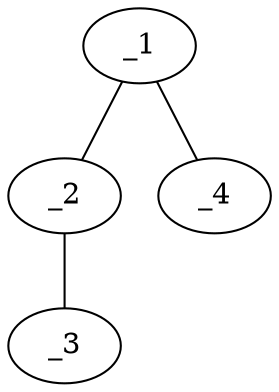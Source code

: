 graph obj91_60 {
	_1	 [dim=64,
		histo1="0.993451",
		histo10=0,
		histo11=0,
		histo12=0,
		histo13=0,
		histo14=0,
		histo15=0,
		histo16=0,
		histo17=0,
		histo18="9.22339e-05",
		histo19=0,
		histo2="0.00359712",
		histo20=0,
		histo21=0,
		histo22="0.000368936",
		histo23="0.00147574",
		histo24=0,
		histo25=0,
		histo26=0,
		histo27="9.22339e-05",
		histo28=0,
		histo29=0,
		histo3=0,
		histo30=0,
		histo31=0,
		histo32=0,
		histo33=0,
		histo34=0,
		histo35=0,
		histo36=0,
		histo37=0,
		histo38=0,
		histo39=0,
		histo4=0,
		histo40=0,
		histo41=0,
		histo42=0,
		histo43=0,
		histo44=0,
		histo45=0,
		histo46=0,
		histo47=0,
		histo48=0,
		histo49=0,
		histo5=0,
		histo50=0,
		histo51=0,
		histo52=0,
		histo53=0,
		histo54=0,
		histo55=0,
		histo56=0,
		histo57=0,
		histo58=0,
		histo59=0,
		histo6="0.000922339",
		histo60=0,
		histo61=0,
		histo62=0,
		histo63=0,
		histo64=0,
		histo7=0,
		histo8=0,
		histo9=0];
	_2	 [dim=64,
		histo1="0.203608",
		histo10=0,
		histo11="0.00472509",
		histo12="0.00515464",
		histo13=0,
		histo14=0,
		histo15=0,
		histo16=0,
		histo17=0,
		histo18=0,
		histo19=0,
		histo2="0.304983",
		histo20=0,
		histo21=0,
		histo22="0.00214777",
		histo23="0.0532646",
		histo24="0.0356529",
		histo25=0,
		histo26=0,
		histo27="0.00558419",
		histo28="0.0300687",
		histo29=0,
		histo3="0.00343643",
		histo30=0,
		histo31=0,
		histo32=0,
		histo33=0,
		histo34=0,
		histo35=0,
		histo36=0,
		histo37=0,
		histo38=0,
		histo39=0,
		histo4=0,
		histo40=0,
		histo41=0,
		histo42=0,
		histo43=0,
		histo44="0.00171821",
		histo45=0,
		histo46=0,
		histo47=0,
		histo48=0,
		histo49=0,
		histo5=0,
		histo50=0,
		histo51=0,
		histo52=0,
		histo53=0,
		histo54=0,
		histo55=0,
		histo56=0,
		histo57=0,
		histo58=0,
		histo59=0,
		histo6="0.190292",
		histo60=0,
		histo61=0,
		histo62=0,
		histo63=0,
		histo64=0,
		histo7="0.133591",
		histo8="0.0257732",
		histo9=0];
	_1 -- _2	 [boundary=400];
	_4	 [dim=64,
		histo1="0.000819001",
		histo10=0,
		histo11=0,
		histo12=0,
		histo13=0,
		histo14=0,
		histo15=0,
		histo16=0,
		histo17=0,
		histo18=0,
		histo19="0.004914",
		histo2="0.00573301",
		histo20="0.392301",
		histo21=0,
		histo22=0,
		histo23="0.013923",
		histo24="0.174447",
		histo25=0,
		histo26=0,
		histo27=0,
		histo28=0,
		histo29=0,
		histo3="0.015561",
		histo30=0,
		histo31=0,
		histo32=0,
		histo33=0,
		histo34=0,
		histo35=0,
		histo36="0.226863",
		histo37=0,
		histo38=0,
		histo39=0,
		histo4="0.013104",
		histo40="0.143325",
		histo41=0,
		histo42=0,
		histo43=0,
		histo44=0,
		histo45=0,
		histo46=0,
		histo47=0,
		histo48=0,
		histo49=0,
		histo5=0,
		histo50=0,
		histo51=0,
		histo52=0,
		histo53=0,
		histo54=0,
		histo55=0,
		histo56=0,
		histo57=0,
		histo58=0,
		histo59=0,
		histo6=0,
		histo60=0,
		histo61=0,
		histo62=0,
		histo63=0,
		histo64=0,
		histo7="0.002457",
		histo8="0.00655201",
		histo9=0];
	_1 -- _4	 [boundary=16];
	_3	 [dim=64,
		histo1=0,
		histo10=0,
		histo11="0.120923",
		histo12="0.582539",
		histo13=0,
		histo14=0,
		histo15=0,
		histo16="0.0702459",
		histo17=0,
		histo18=0,
		histo19=0,
		histo2=0,
		histo20=0,
		histo21=0,
		histo22=0,
		histo23=0,
		histo24=0,
		histo25=0,
		histo26=0,
		histo27=0,
		histo28="0.00953337",
		histo29=0,
		histo3=0,
		histo30=0,
		histo31=0,
		histo32="0.00351229",
		histo33=0,
		histo34=0,
		histo35=0,
		histo36=0,
		histo37=0,
		histo38=0,
		histo39=0,
		histo4=0,
		histo40=0,
		histo41=0,
		histo42=0,
		histo43=0,
		histo44=0,
		histo45=0,
		histo46=0,
		histo47=0,
		histo48=0,
		histo49=0,
		histo5=0,
		histo50=0,
		histo51=0,
		histo52=0,
		histo53=0,
		histo54=0,
		histo55=0,
		histo56=0,
		histo57=0,
		histo58=0,
		histo59=0,
		histo6="0.00602107",
		histo60=0,
		histo61=0,
		histo62=0,
		histo63=0,
		histo64=0,
		histo7="0.205218",
		histo8="0.00200702",
		histo9=0];
	_2 -- _3	 [boundary=404];
}
